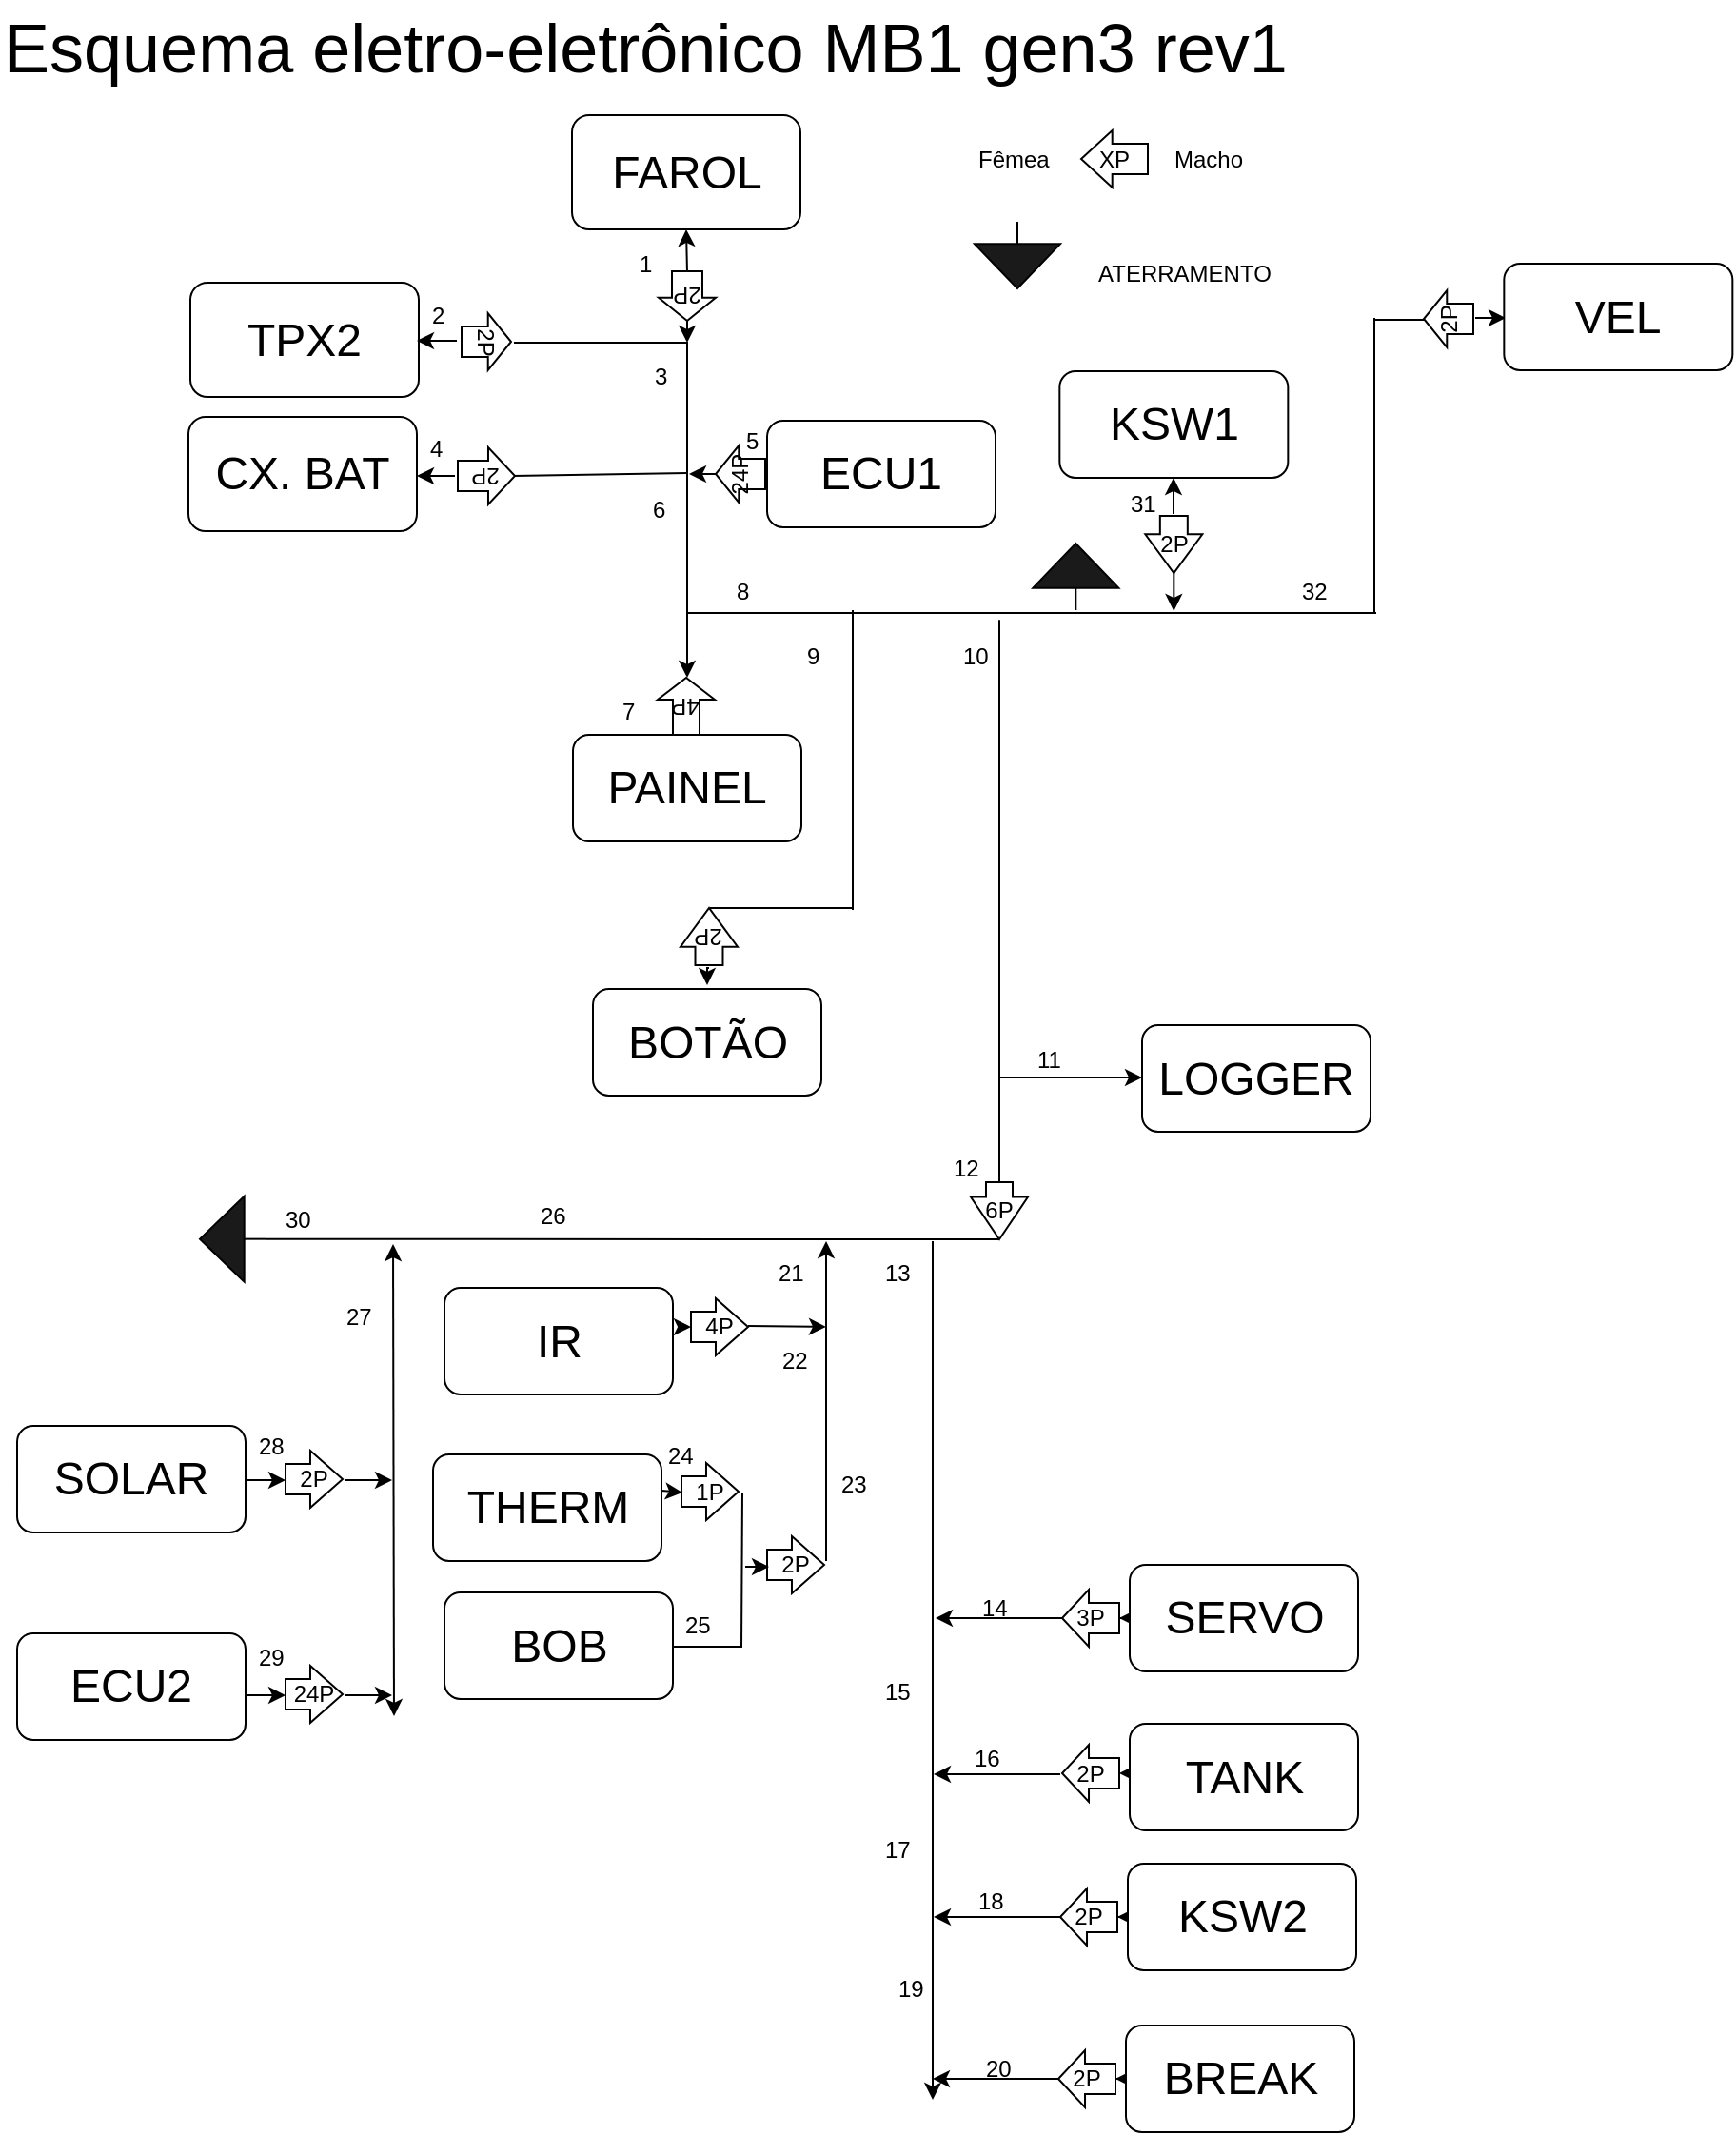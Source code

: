 <mxfile pages="1" version="11.2.4" type="google"><diagram id="5a051975-63d3-2b66-3ba9-52e63e73332d" name="Page-1"><mxGraphModel dx="1422" dy="727" grid="0" gridSize="10" guides="1" tooltips="1" connect="1" arrows="1" fold="1" page="1" pageScale="1" pageWidth="827" pageHeight="1169" background="none" math="0" shadow="0"><root><mxCell id="0"/><mxCell id="1" parent="0"/><mxCell id="2" value="&lt;font style=&quot;font-size: 24px&quot;&gt;FAROL&lt;/font&gt;" style="rounded=1;whiteSpace=wrap;html=1;" parent="1" vertex="1"><mxGeometry x="371.5" y="71.5" width="120" height="60" as="geometry"/></mxCell><mxCell id="4" value="&lt;span style=&quot;font-size: 24px&quot;&gt;TPX2&lt;/span&gt;" style="rounded=1;whiteSpace=wrap;html=1;" parent="1" vertex="1"><mxGeometry x="171" y="159.5" width="120" height="60" as="geometry"/></mxCell><mxCell id="5" value="&lt;span style=&quot;font-size: 24px&quot;&gt;ECU1&lt;/span&gt;" style="rounded=1;whiteSpace=wrap;html=1;" parent="1" vertex="1"><mxGeometry x="474" y="232" width="120" height="56" as="geometry"/></mxCell><mxCell id="6" value="&lt;span style=&quot;font-size: 24px&quot;&gt;KSW1&lt;/span&gt;" style="rounded=1;whiteSpace=wrap;html=1;" parent="1" vertex="1"><mxGeometry x="627.667" y="206" width="120" height="56" as="geometry"/></mxCell><mxCell id="77" style="edgeStyle=orthogonalEdgeStyle;rounded=0;html=1;jettySize=auto;orthogonalLoop=1;" parent="1" edge="1"><mxGeometry relative="1" as="geometry"><mxPoint x="846" y="178" as="sourcePoint"/><mxPoint x="862" y="178" as="targetPoint"/></mxGeometry></mxCell><mxCell id="7" value="&lt;span style=&quot;font-size: 24px&quot;&gt;VEL&lt;/span&gt;" style="rounded=1;whiteSpace=wrap;html=1;" parent="1" vertex="1"><mxGeometry x="861.167" y="149.5" width="120" height="56" as="geometry"/></mxCell><mxCell id="8" value="&lt;span style=&quot;font-size: 24px&quot;&gt;BOTÃO&lt;/span&gt;" style="rounded=1;whiteSpace=wrap;html=1;" parent="1" vertex="1"><mxGeometry x="382.5" y="530.5" width="120" height="56" as="geometry"/></mxCell><mxCell id="16" value="XP" style="shape=singleArrow;direction=west;whiteSpace=wrap;html=1;arrowWidth=0.533;arrowSize=0.467;" parent="1" vertex="1"><mxGeometry x="639" y="79.5" width="35" height="30" as="geometry"/></mxCell><mxCell id="18" value="Fêmea" style="text;html=1;resizable=0;points=[];autosize=1;align=left;verticalAlign=top;spacingTop=-4;" parent="1" vertex="1"><mxGeometry x="583" y="85" width="50" height="20" as="geometry"/></mxCell><mxCell id="19" value="Macho" style="text;html=1;resizable=0;points=[];autosize=1;align=left;verticalAlign=top;spacingTop=-4;" parent="1" vertex="1"><mxGeometry x="686" y="85" width="50" height="20" as="geometry"/></mxCell><mxCell id="INcoSxfmlMooQXnrkmO9-227" value="" style="edgeStyle=orthogonalEdgeStyle;rounded=0;orthogonalLoop=1;jettySize=auto;html=1;" parent="1" edge="1"><mxGeometry relative="1" as="geometry"><mxPoint x="561" y="1114" as="targetPoint"/><Array as="points"><mxPoint x="561" y="951"/></Array><mxPoint x="561" y="663" as="sourcePoint"/></mxGeometry></mxCell><mxCell id="37" value="&lt;span style=&quot;font-size: 24px&quot;&gt;ECU2&lt;br&gt;&lt;/span&gt;" style="rounded=1;whiteSpace=wrap;html=1;" parent="1" vertex="1"><mxGeometry x="80" y="869" width="120" height="56" as="geometry"/></mxCell><mxCell id="182" style="edgeStyle=orthogonalEdgeStyle;rounded=0;html=1;exitX=0;exitY=0.5;jettySize=auto;orthogonalLoop=1;" parent="1" source="39" target="181" edge="1"><mxGeometry relative="1" as="geometry"/></mxCell><mxCell id="39" value="&lt;span style=&quot;font-size: 24px&quot;&gt;SERVO&lt;/span&gt;" style="rounded=1;whiteSpace=wrap;html=1;" parent="1" vertex="1"><mxGeometry x="664.5" y="833" width="120" height="56" as="geometry"/></mxCell><mxCell id="INcoSxfmlMooQXnrkmO9-230" style="edgeStyle=orthogonalEdgeStyle;rounded=0;orthogonalLoop=1;jettySize=auto;html=1;exitX=1;exitY=0.5;exitDx=0;exitDy=0;entryX=0;entryY=0.5;entryDx=0;entryDy=0;entryPerimeter=0;" parent="1" target="95" edge="1"><mxGeometry relative="1" as="geometry"><mxPoint x="427.5" y="708" as="sourcePoint"/></mxGeometry></mxCell><mxCell id="43" value="&lt;span style=&quot;font-size: 24px&quot;&gt;IR&lt;/span&gt;" style="rounded=1;whiteSpace=wrap;html=1;" parent="1" vertex="1"><mxGeometry x="304.5" y="687.5" width="120" height="56" as="geometry"/></mxCell><mxCell id="44" value="&lt;span style=&quot;font-size: 24px&quot;&gt;BOB&lt;/span&gt;" style="rounded=1;whiteSpace=wrap;html=1;" parent="1" vertex="1"><mxGeometry x="304.5" y="847.5" width="120" height="56" as="geometry"/></mxCell><mxCell id="60" style="edgeStyle=orthogonalEdgeStyle;rounded=0;html=1;jettySize=auto;orthogonalLoop=1;" parent="1" edge="1"><mxGeometry relative="1" as="geometry"><mxPoint x="341" y="191" as="sourcePoint"/><mxPoint x="432" y="367" as="targetPoint"/><Array as="points"><mxPoint x="341" y="191"/><mxPoint x="432" y="191"/></Array></mxGeometry></mxCell><mxCell id="69" value="" style="verticalLabelPosition=bottom;shadow=0;dashed=0;align=center;fillColor=#1A1A1A;html=1;verticalAlign=top;strokeWidth=1;shape=mxgraph.electrical.signal_sources.signal_ground;rotation=-180;" parent="1" vertex="1"><mxGeometry x="613.667" y="296.5" width="45" height="35" as="geometry"/></mxCell><mxCell id="70" value="2P" style="shape=singleArrow;direction=south;whiteSpace=wrap;html=1;arrowWidth=0.483;arrowSize=0.678;" parent="1" vertex="1"><mxGeometry x="672.667" y="282" width="30" height="30" as="geometry"/></mxCell><mxCell id="88" value="1P" style="shape=singleArrow;whiteSpace=wrap;html=1;arrowWidth=0.533;arrowSize=0.567;" parent="1" vertex="1"><mxGeometry x="429" y="779.5" width="30" height="30" as="geometry"/></mxCell><mxCell id="90" value="2P" style="shape=singleArrow;whiteSpace=wrap;html=1;arrowWidth=0.533;arrowSize=0.567;" parent="1" vertex="1"><mxGeometry x="474" y="818" width="30" height="30" as="geometry"/></mxCell><mxCell id="95" value="4P" style="shape=singleArrow;whiteSpace=wrap;html=1;arrowWidth=0.533;arrowSize=0.567;" parent="1" vertex="1"><mxGeometry x="434" y="693" width="30" height="30" as="geometry"/></mxCell><mxCell id="42" value="&lt;span style=&quot;font-size: 24px&quot;&gt;THERM&lt;/span&gt;" style="rounded=1;whiteSpace=wrap;html=1;" parent="1" vertex="1"><mxGeometry x="298.5" y="775" width="120" height="56" as="geometry"/></mxCell><mxCell id="136" value="2P" style="shape=singleArrow;direction=west;whiteSpace=wrap;html=1;arrowWidth=0.533;arrowSize=0.467;" parent="1" vertex="1"><mxGeometry x="629" y="927.5" width="30" height="30" as="geometry"/></mxCell><mxCell id="137" style="edgeStyle=orthogonalEdgeStyle;rounded=0;html=1;exitX=0;exitY=0.5;jettySize=auto;orthogonalLoop=1;entryX=0;entryY=0.5;entryPerimeter=0;" parent="1" source="30" target="136" edge="1"><mxGeometry relative="1" as="geometry"><mxPoint x="564" y="1017.5" as="targetPoint"/><mxPoint x="672.621" y="1017.328" as="sourcePoint"/><Array as="points"><mxPoint x="679.5" y="942.5"/></Array></mxGeometry></mxCell><mxCell id="30" value="&lt;span style=&quot;font-size: 24px&quot;&gt;TANK&lt;/span&gt;" style="rounded=1;whiteSpace=wrap;html=1;" parent="1" vertex="1"><mxGeometry x="664.5" y="916.5" width="120" height="56" as="geometry"/></mxCell><mxCell id="166" value="" style="verticalLabelPosition=bottom;shadow=0;dashed=0;align=center;fillColor=#1A1A1A;html=1;verticalAlign=top;strokeWidth=1;shape=mxgraph.electrical.signal_sources.signal_ground;rotation=0;" parent="1" vertex="1"><mxGeometry x="583" y="127.5" width="45" height="35" as="geometry"/></mxCell><mxCell id="167" value="ATERRAMENTO" style="text;html=1;resizable=0;points=[];autosize=1;align=left;verticalAlign=top;spacingTop=-4;" parent="1" vertex="1"><mxGeometry x="646" y="144.5" width="101" height="14" as="geometry"/></mxCell><mxCell id="183" style="edgeStyle=orthogonalEdgeStyle;rounded=0;html=1;exitX=1;exitY=0.5;exitPerimeter=0;jettySize=auto;orthogonalLoop=1;" parent="1" edge="1"><mxGeometry relative="1" as="geometry"><mxPoint x="562.145" y="860.952" as="targetPoint"/><mxPoint x="629" y="861" as="sourcePoint"/><Array as="points"><mxPoint x="562.5" y="860.5"/><mxPoint x="562.5" y="860.5"/></Array></mxGeometry></mxCell><mxCell id="181" value="3P" style="shape=singleArrow;direction=west;whiteSpace=wrap;html=1;arrowWidth=0.533;arrowSize=0.467;" parent="1" vertex="1"><mxGeometry x="629" y="846" width="30" height="30" as="geometry"/></mxCell><mxCell id="192" value="&lt;font style=&quot;font-size: 36px&quot;&gt;Esquema eletro-eletrônico MB1 gen3 rev1&lt;br&gt;&lt;/font&gt;" style="text;html=1;resizable=0;points=[];autosize=1;align=left;verticalAlign=top;spacingTop=-4;" parent="1" vertex="1"><mxGeometry x="71" y="11.5" width="684" height="22" as="geometry"/></mxCell><mxCell id="F4i_H_S5qzaMDvM4VX6u-258" style="edgeStyle=orthogonalEdgeStyle;rounded=0;orthogonalLoop=1;jettySize=auto;html=1;exitX=1;exitY=0.5;exitDx=0;exitDy=0;exitPerimeter=0;" parent="1" source="197" edge="1"><mxGeometry relative="1" as="geometry"><mxPoint x="432" y="191" as="targetPoint"/></mxGeometry></mxCell><mxCell id="197" value="2P" style="shape=singleArrow;direction=north;whiteSpace=wrap;html=1;arrowWidth=0.533;arrowSize=0.467;rotation=180;" parent="1" vertex="1"><mxGeometry x="417" y="153.5" width="30" height="26" as="geometry"/></mxCell><mxCell id="224" value="&lt;font&gt;&lt;br&gt;&lt;/font&gt;" style="text;html=1;resizable=0;points=[];autosize=1;align=left;verticalAlign=top;spacingTop=-4;" parent="1" vertex="1"><mxGeometry x="908" y="95" width="10" height="14" as="geometry"/></mxCell><mxCell id="yVJC_Sj5mIsImTp4tkqk-225" value="&lt;span style=&quot;font-size: 24px&quot;&gt;LOGGER&lt;/span&gt;" style="rounded=1;whiteSpace=wrap;html=1;" parent="1" vertex="1"><mxGeometry x="671" y="549.5" width="120" height="56" as="geometry"/></mxCell><mxCell id="yVJC_Sj5mIsImTp4tkqk-246" style="edgeStyle=orthogonalEdgeStyle;rounded=0;html=1;exitX=1;exitY=0.5;exitPerimeter=0;jettySize=auto;orthogonalLoop=1;" parent="1" edge="1"><mxGeometry relative="1" as="geometry"><mxPoint x="687.667" y="332" as="targetPoint"/><mxPoint x="687.667" y="312" as="sourcePoint"/></mxGeometry></mxCell><mxCell id="yVJC_Sj5mIsImTp4tkqk-247" style="edgeStyle=orthogonalEdgeStyle;rounded=0;html=1;jettySize=auto;orthogonalLoop=1;" parent="1" edge="1"><mxGeometry relative="1" as="geometry"><mxPoint x="687.5" y="262" as="targetPoint"/><mxPoint x="687.5" y="281" as="sourcePoint"/></mxGeometry></mxCell><mxCell id="3" value="&lt;div&gt;&lt;span style=&quot;font-size: 24px&quot;&gt;CX. BAT&lt;/span&gt;&lt;/div&gt;&lt;div&gt;&lt;span style=&quot;font-size: 24px&quot;&gt;&lt;/span&gt;&lt;/div&gt;" style="rounded=1;whiteSpace=wrap;html=1;" parent="1" vertex="1"><mxGeometry x="170" y="230" width="120" height="60" as="geometry"/></mxCell><mxCell id="yVJC_Sj5mIsImTp4tkqk-287" style="edgeStyle=orthogonalEdgeStyle;rounded=0;html=1;jettySize=auto;orthogonalLoop=1;entryX=0.5;entryY=1;entryDx=0;entryDy=0;" parent="1" target="2" edge="1"><mxGeometry relative="1" as="geometry"><mxPoint x="432" y="139" as="targetPoint"/><mxPoint x="432" y="154" as="sourcePoint"/><Array as="points"/></mxGeometry></mxCell><mxCell id="yVJC_Sj5mIsImTp4tkqk-252" value="&lt;span style=&quot;font-size: 24px&quot;&gt;PAINEL&lt;/span&gt;" style="rounded=1;whiteSpace=wrap;html=1;" parent="1" vertex="1"><mxGeometry x="372" y="397" width="120" height="56" as="geometry"/></mxCell><mxCell id="3MCA6AV8lUyujAbmC7dM-232" style="edgeStyle=orthogonalEdgeStyle;rounded=0;orthogonalLoop=1;jettySize=auto;html=1;exitX=1;exitY=0.5;exitDx=0;exitDy=0;exitPerimeter=0;entryX=0.5;entryY=0;entryDx=0;entryDy=0;" parent="1" edge="1"><mxGeometry relative="1" as="geometry"><mxPoint x="443.5" y="519.5" as="sourcePoint"/><mxPoint x="442.5" y="528.5" as="targetPoint"/></mxGeometry></mxCell><mxCell id="3MCA6AV8lUyujAbmC7dM-241" style="edgeStyle=orthogonalEdgeStyle;rounded=0;orthogonalLoop=1;jettySize=auto;html=1;exitX=1;exitY=0.5;exitDx=0;exitDy=0;exitPerimeter=0;" parent="1" edge="1"><mxGeometry relative="1" as="geometry"><mxPoint x="290" y="189.5" as="targetPoint"/><mxPoint x="311" y="190" as="sourcePoint"/></mxGeometry></mxCell><mxCell id="INcoSxfmlMooQXnrkmO9-231" value="&lt;span style=&quot;font-size: 24px&quot;&gt;SOLAR&lt;/span&gt;" style="rounded=1;whiteSpace=wrap;html=1;" parent="1" vertex="1"><mxGeometry x="80" y="760" width="120" height="56" as="geometry"/></mxCell><mxCell id="6NUVJI7exnaf_6uGrwi5-232" style="edgeStyle=orthogonalEdgeStyle;rounded=0;html=1;exitX=0;exitY=0.5;jettySize=auto;orthogonalLoop=1;" parent="1" source="6NUVJI7exnaf_6uGrwi5-233" target="6NUVJI7exnaf_6uGrwi5-236" edge="1"><mxGeometry relative="1" as="geometry"/></mxCell><mxCell id="6NUVJI7exnaf_6uGrwi5-233" value="&lt;span style=&quot;font-size: 24px&quot;&gt;KSW2&lt;/span&gt;" style="rounded=1;whiteSpace=wrap;html=1;" parent="1" vertex="1"><mxGeometry x="663.5" y="990" width="120" height="56" as="geometry"/></mxCell><mxCell id="6NUVJI7exnaf_6uGrwi5-235" style="edgeStyle=orthogonalEdgeStyle;rounded=0;html=1;exitX=1;exitY=0.5;exitPerimeter=0;jettySize=auto;orthogonalLoop=1;" parent="1" edge="1"><mxGeometry relative="1" as="geometry"><mxPoint x="561" y="1018" as="targetPoint"/><mxPoint x="628" y="1018" as="sourcePoint"/><Array as="points"><mxPoint x="561.5" y="1017.5"/><mxPoint x="561.5" y="1017.5"/></Array></mxGeometry></mxCell><mxCell id="6NUVJI7exnaf_6uGrwi5-236" value="2P" style="shape=singleArrow;direction=west;whiteSpace=wrap;html=1;arrowWidth=0.533;arrowSize=0.467;" parent="1" vertex="1"><mxGeometry x="628" y="1003" width="30" height="30" as="geometry"/></mxCell><mxCell id="6NUVJI7exnaf_6uGrwi5-237" style="edgeStyle=orthogonalEdgeStyle;rounded=0;html=1;exitX=0;exitY=0.5;jettySize=auto;orthogonalLoop=1;" parent="1" source="6NUVJI7exnaf_6uGrwi5-238" target="6NUVJI7exnaf_6uGrwi5-241" edge="1"><mxGeometry relative="1" as="geometry"/></mxCell><mxCell id="6NUVJI7exnaf_6uGrwi5-238" value="&lt;span style=&quot;font-size: 24px&quot;&gt;BREAK&lt;/span&gt;" style="rounded=1;whiteSpace=wrap;html=1;" parent="1" vertex="1"><mxGeometry x="662.5" y="1075" width="120" height="56" as="geometry"/></mxCell><mxCell id="6NUVJI7exnaf_6uGrwi5-241" value="2P" style="shape=singleArrow;direction=west;whiteSpace=wrap;html=1;arrowWidth=0.533;arrowSize=0.467;" parent="1" vertex="1"><mxGeometry x="627" y="1088" width="30" height="30" as="geometry"/></mxCell><mxCell id="6NUVJI7exnaf_6uGrwi5-244" style="edgeStyle=orthogonalEdgeStyle;rounded=0;html=1;exitX=1;exitY=0.5;exitPerimeter=0;jettySize=auto;orthogonalLoop=1;" parent="1" edge="1"><mxGeometry relative="1" as="geometry"><mxPoint x="561" y="943" as="targetPoint"/><mxPoint x="628" y="943" as="sourcePoint"/><Array as="points"><mxPoint x="561.5" y="942.5"/><mxPoint x="561.5" y="942.5"/></Array></mxGeometry></mxCell><mxCell id="XAkxx_VaTVhzidAQ9lM5-237" value="" style="endArrow=classic;html=1;" parent="1" edge="1"><mxGeometry width="50" height="50" relative="1" as="geometry"><mxPoint x="449" y="260" as="sourcePoint"/><mxPoint x="433" y="260" as="targetPoint"/></mxGeometry></mxCell><mxCell id="XAkxx_VaTVhzidAQ9lM5-249" value="" style="endArrow=none;html=1;" parent="1" edge="1"><mxGeometry width="50" height="50" relative="1" as="geometry"><mxPoint x="432.5" y="333" as="sourcePoint"/><mxPoint x="584.5" y="333" as="targetPoint"/></mxGeometry></mxCell><mxCell id="XAkxx_VaTVhzidAQ9lM5-250" value="" style="endArrow=none;html=1;" parent="1" edge="1"><mxGeometry width="50" height="50" relative="1" as="geometry"><mxPoint x="794" y="333" as="sourcePoint"/><mxPoint x="583" y="333" as="targetPoint"/></mxGeometry></mxCell><mxCell id="XAkxx_VaTVhzidAQ9lM5-253" value="" style="endArrow=none;html=1;" parent="1" edge="1"><mxGeometry width="50" height="50" relative="1" as="geometry"><mxPoint x="793" y="333" as="sourcePoint"/><mxPoint x="793" y="178" as="targetPoint"/></mxGeometry></mxCell><mxCell id="XAkxx_VaTVhzidAQ9lM5-254" value="" style="endArrow=none;html=1;" parent="1" edge="1"><mxGeometry width="50" height="50" relative="1" as="geometry"><mxPoint x="792.5" y="179" as="sourcePoint"/><mxPoint x="823" y="179" as="targetPoint"/></mxGeometry></mxCell><mxCell id="XAkxx_VaTVhzidAQ9lM5-258" value="" style="verticalLabelPosition=bottom;shadow=0;dashed=0;align=center;fillColor=#1A1A1A;html=1;verticalAlign=top;strokeWidth=1;shape=mxgraph.electrical.signal_sources.signal_ground;rotation=90;" parent="1" vertex="1"><mxGeometry x="171" y="644.333" width="45" height="35" as="geometry"/></mxCell><mxCell id="XAkxx_VaTVhzidAQ9lM5-269" value="" style="endArrow=none;html=1;entryX=1;entryY=0.5;entryDx=0;entryDy=0;entryPerimeter=0;exitX=0.5;exitY=0;exitDx=0;exitDy=0;exitPerimeter=0;" parent="1" source="XAkxx_VaTVhzidAQ9lM5-258" target="XAkxx_VaTVhzidAQ9lM5-240" edge="1"><mxGeometry width="50" height="50" relative="1" as="geometry"><mxPoint x="269" y="662" as="sourcePoint"/><mxPoint x="618" y="662" as="targetPoint"/></mxGeometry></mxCell><mxCell id="XAkxx_VaTVhzidAQ9lM5-240" value="6P" style="shape=singleArrow;direction=south;whiteSpace=wrap;html=1;arrowWidth=0.467;arrowSize=0.74;" parent="1" vertex="1"><mxGeometry x="581" y="632" width="30" height="30" as="geometry"/></mxCell><mxCell id="XAkxx_VaTVhzidAQ9lM5-270" value="" style="endArrow=none;html=1;" parent="1" target="XAkxx_VaTVhzidAQ9lM5-240" edge="1"><mxGeometry width="50" height="50" relative="1" as="geometry"><mxPoint x="596" y="632" as="sourcePoint"/><mxPoint x="366.5" y="333.5" as="targetPoint"/><Array as="points"><mxPoint x="596" y="332"/></Array></mxGeometry></mxCell><mxCell id="XAkxx_VaTVhzidAQ9lM5-273" value="" style="endArrow=classic;startArrow=classic;html=1;" parent="1" edge="1"><mxGeometry width="50" height="50" relative="1" as="geometry"><mxPoint x="278" y="912.5" as="sourcePoint"/><mxPoint x="277.5" y="664.5" as="targetPoint"/></mxGeometry></mxCell><mxCell id="XAkxx_VaTVhzidAQ9lM5-275" value="" style="endArrow=classic;html=1;" parent="1" edge="1"><mxGeometry width="50" height="50" relative="1" as="geometry"><mxPoint x="200" y="901.5" as="sourcePoint"/><mxPoint x="221" y="901.5" as="targetPoint"/></mxGeometry></mxCell><mxCell id="XAkxx_VaTVhzidAQ9lM5-280" value="" style="endArrow=classic;html=1;" parent="1" edge="1"><mxGeometry width="50" height="50" relative="1" as="geometry"><mxPoint x="505" y="831" as="sourcePoint"/><mxPoint x="505" y="663" as="targetPoint"/></mxGeometry></mxCell><mxCell id="F4i_H_S5qzaMDvM4VX6u-224" style="edgeStyle=orthogonalEdgeStyle;rounded=0;html=1;exitX=1;exitY=0.5;exitPerimeter=0;jettySize=auto;orthogonalLoop=1;" parent="1" edge="1"><mxGeometry relative="1" as="geometry"><mxPoint x="560.5" y="1103" as="targetPoint"/><mxPoint x="627.5" y="1103" as="sourcePoint"/><Array as="points"><mxPoint x="561" y="1102.5"/><mxPoint x="561" y="1102.5"/></Array></mxGeometry></mxCell><mxCell id="F4i_H_S5qzaMDvM4VX6u-234" value="" style="endArrow=classic;html=1;" parent="1" edge="1"><mxGeometry width="50" height="50" relative="1" as="geometry"><mxPoint x="418.5" y="794" as="sourcePoint"/><mxPoint x="429.5" y="795" as="targetPoint"/></mxGeometry></mxCell><mxCell id="F4i_H_S5qzaMDvM4VX6u-235" value="" style="endArrow=none;html=1;" parent="1" edge="1"><mxGeometry width="50" height="50" relative="1" as="geometry"><mxPoint x="424.5" y="876" as="sourcePoint"/><mxPoint x="460" y="876" as="targetPoint"/></mxGeometry></mxCell><mxCell id="F4i_H_S5qzaMDvM4VX6u-238" value="" style="endArrow=none;html=1;" parent="1" edge="1"><mxGeometry width="50" height="50" relative="1" as="geometry"><mxPoint x="460.5" y="876.5" as="sourcePoint"/><mxPoint x="461" y="795" as="targetPoint"/></mxGeometry></mxCell><mxCell id="F4i_H_S5qzaMDvM4VX6u-242" value="" style="endArrow=classic;html=1;" parent="1" edge="1"><mxGeometry width="50" height="50" relative="1" as="geometry"><mxPoint x="462.5" y="834" as="sourcePoint"/><mxPoint x="475" y="834" as="targetPoint"/></mxGeometry></mxCell><mxCell id="F4i_H_S5qzaMDvM4VX6u-244" value="" style="endArrow=classic;html=1;" parent="1" edge="1"><mxGeometry width="50" height="50" relative="1" as="geometry"><mxPoint x="464" y="707.5" as="sourcePoint"/><mxPoint x="505" y="708" as="targetPoint"/></mxGeometry></mxCell><mxCell id="F4i_H_S5qzaMDvM4VX6u-245" style="edgeStyle=orthogonalEdgeStyle;rounded=0;html=1;jettySize=auto;orthogonalLoop=1;" parent="1" edge="1"><mxGeometry relative="1" as="geometry"><mxPoint x="310" y="261" as="sourcePoint"/><mxPoint x="290" y="260.5" as="targetPoint"/></mxGeometry></mxCell><mxCell id="F4i_H_S5qzaMDvM4VX6u-250" value="" style="endArrow=none;html=1;exitX=0;exitY=0.5;exitDx=0;exitDy=0;exitPerimeter=0;" parent="1" edge="1"><mxGeometry width="50" height="50" relative="1" as="geometry"><mxPoint x="340.5" y="261" as="sourcePoint"/><mxPoint x="432" y="259.5" as="targetPoint"/></mxGeometry></mxCell><mxCell id="F4i_H_S5qzaMDvM4VX6u-252" value="2P" style="shape=singleArrow;direction=north;whiteSpace=wrap;html=1;arrowWidth=0.533;arrowSize=0.467;rotation=90;" parent="1" vertex="1"><mxGeometry x="311.5" y="177.5" width="30" height="26" as="geometry"/></mxCell><mxCell id="F4i_H_S5qzaMDvM4VX6u-253" value="&lt;font style=&quot;vertical-align: inherit&quot;&gt;&lt;font style=&quot;vertical-align: inherit&quot;&gt;2P&lt;/font&gt;&lt;/font&gt;" style="shape=singleArrow;direction=west;whiteSpace=wrap;html=1;arrowWidth=0.533;arrowSize=0.467;rotation=-180;" parent="1" vertex="1"><mxGeometry x="311.5" y="246" width="30" height="30" as="geometry"/></mxCell><mxCell id="F4i_H_S5qzaMDvM4VX6u-255" value="2P" style="shape=singleArrow;direction=north;whiteSpace=wrap;html=1;arrowWidth=0.533;arrowSize=0.467;rotation=-90;" parent="1" vertex="1"><mxGeometry x="817" y="165.5" width="30" height="26" as="geometry"/></mxCell><mxCell id="F4i_H_S5qzaMDvM4VX6u-260" value="24P" style="shape=singleArrow;direction=north;whiteSpace=wrap;html=1;arrowWidth=0.533;arrowSize=0.467;rotation=-90;" parent="1" vertex="1"><mxGeometry x="445" y="247" width="30" height="26" as="geometry"/></mxCell><mxCell id="F4i_H_S5qzaMDvM4VX6u-263" value="4P" style="shape=singleArrow;direction=south;whiteSpace=wrap;html=1;arrowWidth=0.467;arrowSize=0.383;rotation=180;" parent="1" vertex="1"><mxGeometry x="416.5" y="367" width="30" height="30" as="geometry"/></mxCell><mxCell id="F4i_H_S5qzaMDvM4VX6u-268" value="" style="endArrow=none;html=1;" parent="1" edge="1"><mxGeometry width="50" height="50" relative="1" as="geometry"><mxPoint x="519" y="489" as="sourcePoint"/><mxPoint x="519" y="331.5" as="targetPoint"/></mxGeometry></mxCell><mxCell id="F4i_H_S5qzaMDvM4VX6u-269" value="" style="endArrow=none;html=1;" parent="1" edge="1"><mxGeometry width="50" height="50" relative="1" as="geometry"><mxPoint x="444" y="488" as="sourcePoint"/><mxPoint x="519" y="488" as="targetPoint"/></mxGeometry></mxCell><mxCell id="F4i_H_S5qzaMDvM4VX6u-271" value="" style="endArrow=classic;html=1;" parent="1" edge="1"><mxGeometry width="50" height="50" relative="1" as="geometry"><mxPoint x="596" y="577" as="sourcePoint"/><mxPoint x="671" y="577" as="targetPoint"/></mxGeometry></mxCell><mxCell id="F4i_H_S5qzaMDvM4VX6u-272" value="2P" style="shape=singleArrow;direction=south;whiteSpace=wrap;html=1;arrowWidth=0.483;arrowSize=0.678;rotation=180;" parent="1" vertex="1"><mxGeometry x="428.5" y="488" width="30" height="30" as="geometry"/></mxCell><mxCell id="F4i_H_S5qzaMDvM4VX6u-273" value="24P" style="shape=singleArrow;whiteSpace=wrap;html=1;arrowWidth=0.533;arrowSize=0.567;" parent="1" vertex="1"><mxGeometry x="221" y="886" width="30" height="30" as="geometry"/></mxCell><mxCell id="F4i_H_S5qzaMDvM4VX6u-276" value="" style="endArrow=classic;html=1;" parent="1" edge="1"><mxGeometry width="50" height="50" relative="1" as="geometry"><mxPoint x="252" y="901.5" as="sourcePoint"/><mxPoint x="277" y="901.5" as="targetPoint"/></mxGeometry></mxCell><mxCell id="F4i_H_S5qzaMDvM4VX6u-277" value="" style="endArrow=classic;html=1;" parent="1" edge="1"><mxGeometry width="50" height="50" relative="1" as="geometry"><mxPoint x="200" y="788.5" as="sourcePoint"/><mxPoint x="221" y="788.5" as="targetPoint"/></mxGeometry></mxCell><mxCell id="F4i_H_S5qzaMDvM4VX6u-278" value="2P" style="shape=singleArrow;whiteSpace=wrap;html=1;arrowWidth=0.533;arrowSize=0.567;" parent="1" vertex="1"><mxGeometry x="221" y="773" width="30" height="30" as="geometry"/></mxCell><mxCell id="F4i_H_S5qzaMDvM4VX6u-279" value="" style="endArrow=classic;html=1;" parent="1" edge="1"><mxGeometry width="50" height="50" relative="1" as="geometry"><mxPoint x="252" y="788.5" as="sourcePoint"/><mxPoint x="277" y="788.5" as="targetPoint"/></mxGeometry></mxCell><mxCell id="F4i_H_S5qzaMDvM4VX6u-281" value="1" style="text;html=1;resizable=0;points=[];autosize=1;align=left;verticalAlign=top;spacingTop=-4;" parent="1" vertex="1"><mxGeometry x="405" y="139.5" width="17" height="14" as="geometry"/></mxCell><mxCell id="F4i_H_S5qzaMDvM4VX6u-282" value="2&lt;br&gt;" style="text;html=1;resizable=0;points=[];autosize=1;align=left;verticalAlign=top;spacingTop=-4;" parent="1" vertex="1"><mxGeometry x="296" y="166.5" width="17" height="14" as="geometry"/></mxCell><mxCell id="F4i_H_S5qzaMDvM4VX6u-283" value="3" style="text;html=1;resizable=0;points=[];autosize=1;align=left;verticalAlign=top;spacingTop=-4;" parent="1" vertex="1"><mxGeometry x="413" y="199" width="17" height="14" as="geometry"/></mxCell><mxCell id="F4i_H_S5qzaMDvM4VX6u-284" value="4" style="text;html=1;resizable=0;points=[];autosize=1;align=left;verticalAlign=top;spacingTop=-4;" parent="1" vertex="1"><mxGeometry x="294.5" y="237" width="17" height="14" as="geometry"/></mxCell><mxCell id="F4i_H_S5qzaMDvM4VX6u-285" value="5" style="text;html=1;resizable=0;points=[];autosize=1;align=left;verticalAlign=top;spacingTop=-4;" parent="1" vertex="1"><mxGeometry x="461" y="233" width="17" height="14" as="geometry"/></mxCell><mxCell id="F4i_H_S5qzaMDvM4VX6u-286" value="6" style="text;html=1;resizable=0;points=[];autosize=1;align=left;verticalAlign=top;spacingTop=-4;" parent="1" vertex="1"><mxGeometry x="411.5" y="269" width="17" height="14" as="geometry"/></mxCell><mxCell id="F4i_H_S5qzaMDvM4VX6u-287" value="8" style="text;html=1;resizable=0;points=[];autosize=1;align=left;verticalAlign=top;spacingTop=-4;" parent="1" vertex="1"><mxGeometry x="455.5" y="312" width="17" height="14" as="geometry"/></mxCell><mxCell id="F4i_H_S5qzaMDvM4VX6u-288" value="31" style="text;html=1;resizable=0;points=[];autosize=1;align=left;verticalAlign=top;spacingTop=-4;" parent="1" vertex="1"><mxGeometry x="662.5" y="266" width="23" height="14" as="geometry"/></mxCell><mxCell id="F4i_H_S5qzaMDvM4VX6u-289" value="7" style="text;html=1;resizable=0;points=[];autosize=1;align=left;verticalAlign=top;spacingTop=-4;" parent="1" vertex="1"><mxGeometry x="396" y="375" width="17" height="14" as="geometry"/></mxCell><mxCell id="F4i_H_S5qzaMDvM4VX6u-290" value="32" style="text;html=1;resizable=0;points=[];autosize=1;align=left;verticalAlign=top;spacingTop=-4;" parent="1" vertex="1"><mxGeometry x="752.5" y="312" width="23" height="14" as="geometry"/></mxCell><mxCell id="F4i_H_S5qzaMDvM4VX6u-291" value="9" style="text;html=1;resizable=0;points=[];autosize=1;align=left;verticalAlign=top;spacingTop=-4;" parent="1" vertex="1"><mxGeometry x="493" y="346" width="17" height="14" as="geometry"/></mxCell><mxCell id="F4i_H_S5qzaMDvM4VX6u-292" value="10" style="text;html=1;resizable=0;points=[];autosize=1;align=left;verticalAlign=top;spacingTop=-4;" parent="1" vertex="1"><mxGeometry x="575" y="346" width="23" height="14" as="geometry"/></mxCell><mxCell id="F4i_H_S5qzaMDvM4VX6u-293" value="11" style="text;html=1;resizable=0;points=[];autosize=1;align=left;verticalAlign=top;spacingTop=-4;" parent="1" vertex="1"><mxGeometry x="614" y="558" width="22" height="14" as="geometry"/></mxCell><mxCell id="F4i_H_S5qzaMDvM4VX6u-294" value="12" style="text;html=1;resizable=0;points=[];autosize=1;align=left;verticalAlign=top;spacingTop=-4;" parent="1" vertex="1"><mxGeometry x="569.5" y="615" width="23" height="14" as="geometry"/></mxCell><mxCell id="F4i_H_S5qzaMDvM4VX6u-295" value="21" style="text;html=1;resizable=0;points=[];autosize=1;align=left;verticalAlign=top;spacingTop=-4;" parent="1" vertex="1"><mxGeometry x="477.5" y="670" width="23" height="14" as="geometry"/></mxCell><mxCell id="F4i_H_S5qzaMDvM4VX6u-298" value="13" style="text;html=1;resizable=0;points=[];autosize=1;align=left;verticalAlign=top;spacingTop=-4;" parent="1" vertex="1"><mxGeometry x="534" y="670" width="23" height="14" as="geometry"/></mxCell><mxCell id="F4i_H_S5qzaMDvM4VX6u-299" value="14" style="text;html=1;resizable=0;points=[];autosize=1;align=left;verticalAlign=top;spacingTop=-4;" parent="1" vertex="1"><mxGeometry x="585" y="846" width="23" height="14" as="geometry"/></mxCell><mxCell id="F4i_H_S5qzaMDvM4VX6u-300" value="15" style="text;html=1;resizable=0;points=[];autosize=1;align=left;verticalAlign=top;spacingTop=-4;" parent="1" vertex="1"><mxGeometry x="534" y="890" width="23" height="14" as="geometry"/></mxCell><mxCell id="F4i_H_S5qzaMDvM4VX6u-301" value="16" style="text;html=1;resizable=0;points=[];autosize=1;align=left;verticalAlign=top;spacingTop=-4;" parent="1" vertex="1"><mxGeometry x="581" y="925" width="23" height="14" as="geometry"/></mxCell><mxCell id="F4i_H_S5qzaMDvM4VX6u-302" value="17" style="text;html=1;resizable=0;points=[];autosize=1;align=left;verticalAlign=top;spacingTop=-4;" parent="1" vertex="1"><mxGeometry x="534" y="972.5" width="23" height="14" as="geometry"/></mxCell><mxCell id="F4i_H_S5qzaMDvM4VX6u-303" value="22" style="text;html=1;resizable=0;points=[];autosize=1;align=left;verticalAlign=top;spacingTop=-4;" parent="1" vertex="1"><mxGeometry x="479.5" y="716" width="23" height="14" as="geometry"/></mxCell><mxCell id="F4i_H_S5qzaMDvM4VX6u-304" value="23" style="text;html=1;resizable=0;points=[];autosize=1;align=left;verticalAlign=top;spacingTop=-4;" parent="1" vertex="1"><mxGeometry x="511" y="781" width="23" height="14" as="geometry"/></mxCell><mxCell id="F4i_H_S5qzaMDvM4VX6u-305" value="24" style="text;html=1;resizable=0;points=[];autosize=1;align=left;verticalAlign=top;spacingTop=-4;" parent="1" vertex="1"><mxGeometry x="420" y="765.5" width="23" height="14" as="geometry"/></mxCell><mxCell id="F4i_H_S5qzaMDvM4VX6u-306" value="25" style="text;html=1;resizable=0;points=[];autosize=1;align=left;verticalAlign=top;spacingTop=-4;" parent="1" vertex="1"><mxGeometry x="429" y="855" width="23" height="14" as="geometry"/></mxCell><mxCell id="F4i_H_S5qzaMDvM4VX6u-307" value="26" style="text;html=1;resizable=0;points=[];autosize=1;align=left;verticalAlign=top;spacingTop=-4;" parent="1" vertex="1"><mxGeometry x="353" y="640" width="23" height="14" as="geometry"/></mxCell><mxCell id="F4i_H_S5qzaMDvM4VX6u-308" value="27" style="text;html=1;resizable=0;points=[];autosize=1;align=left;verticalAlign=top;spacingTop=-4;" parent="1" vertex="1"><mxGeometry x="251" y="693" width="23" height="14" as="geometry"/></mxCell><mxCell id="F4i_H_S5qzaMDvM4VX6u-309" value="28" style="text;html=1;resizable=0;points=[];autosize=1;align=left;verticalAlign=top;spacingTop=-4;" parent="1" vertex="1"><mxGeometry x="204.5" y="761" width="23" height="14" as="geometry"/></mxCell><mxCell id="F4i_H_S5qzaMDvM4VX6u-310" value="29" style="text;html=1;resizable=0;points=[];autosize=1;align=left;verticalAlign=top;spacingTop=-4;" parent="1" vertex="1"><mxGeometry x="204.5" y="872" width="23" height="14" as="geometry"/></mxCell><mxCell id="F4i_H_S5qzaMDvM4VX6u-311" value="30" style="text;html=1;resizable=0;points=[];autosize=1;align=left;verticalAlign=top;spacingTop=-4;" parent="1" vertex="1"><mxGeometry x="218.5" y="642" width="23" height="14" as="geometry"/></mxCell><mxCell id="F4i_H_S5qzaMDvM4VX6u-312" value="18" style="text;html=1;resizable=0;points=[];autosize=1;align=left;verticalAlign=top;spacingTop=-4;" parent="1" vertex="1"><mxGeometry x="582.5" y="1000" width="23" height="14" as="geometry"/></mxCell><mxCell id="F4i_H_S5qzaMDvM4VX6u-313" value="19" style="text;html=1;resizable=0;points=[];autosize=1;align=left;verticalAlign=top;spacingTop=-4;" parent="1" vertex="1"><mxGeometry x="540.5" y="1046" width="23" height="14" as="geometry"/></mxCell><mxCell id="F4i_H_S5qzaMDvM4VX6u-314" value="20" style="text;html=1;resizable=0;points=[];autosize=1;align=left;verticalAlign=top;spacingTop=-4;" parent="1" vertex="1"><mxGeometry x="586.5" y="1088" width="23" height="14" as="geometry"/></mxCell></root></mxGraphModel></diagram></mxfile>